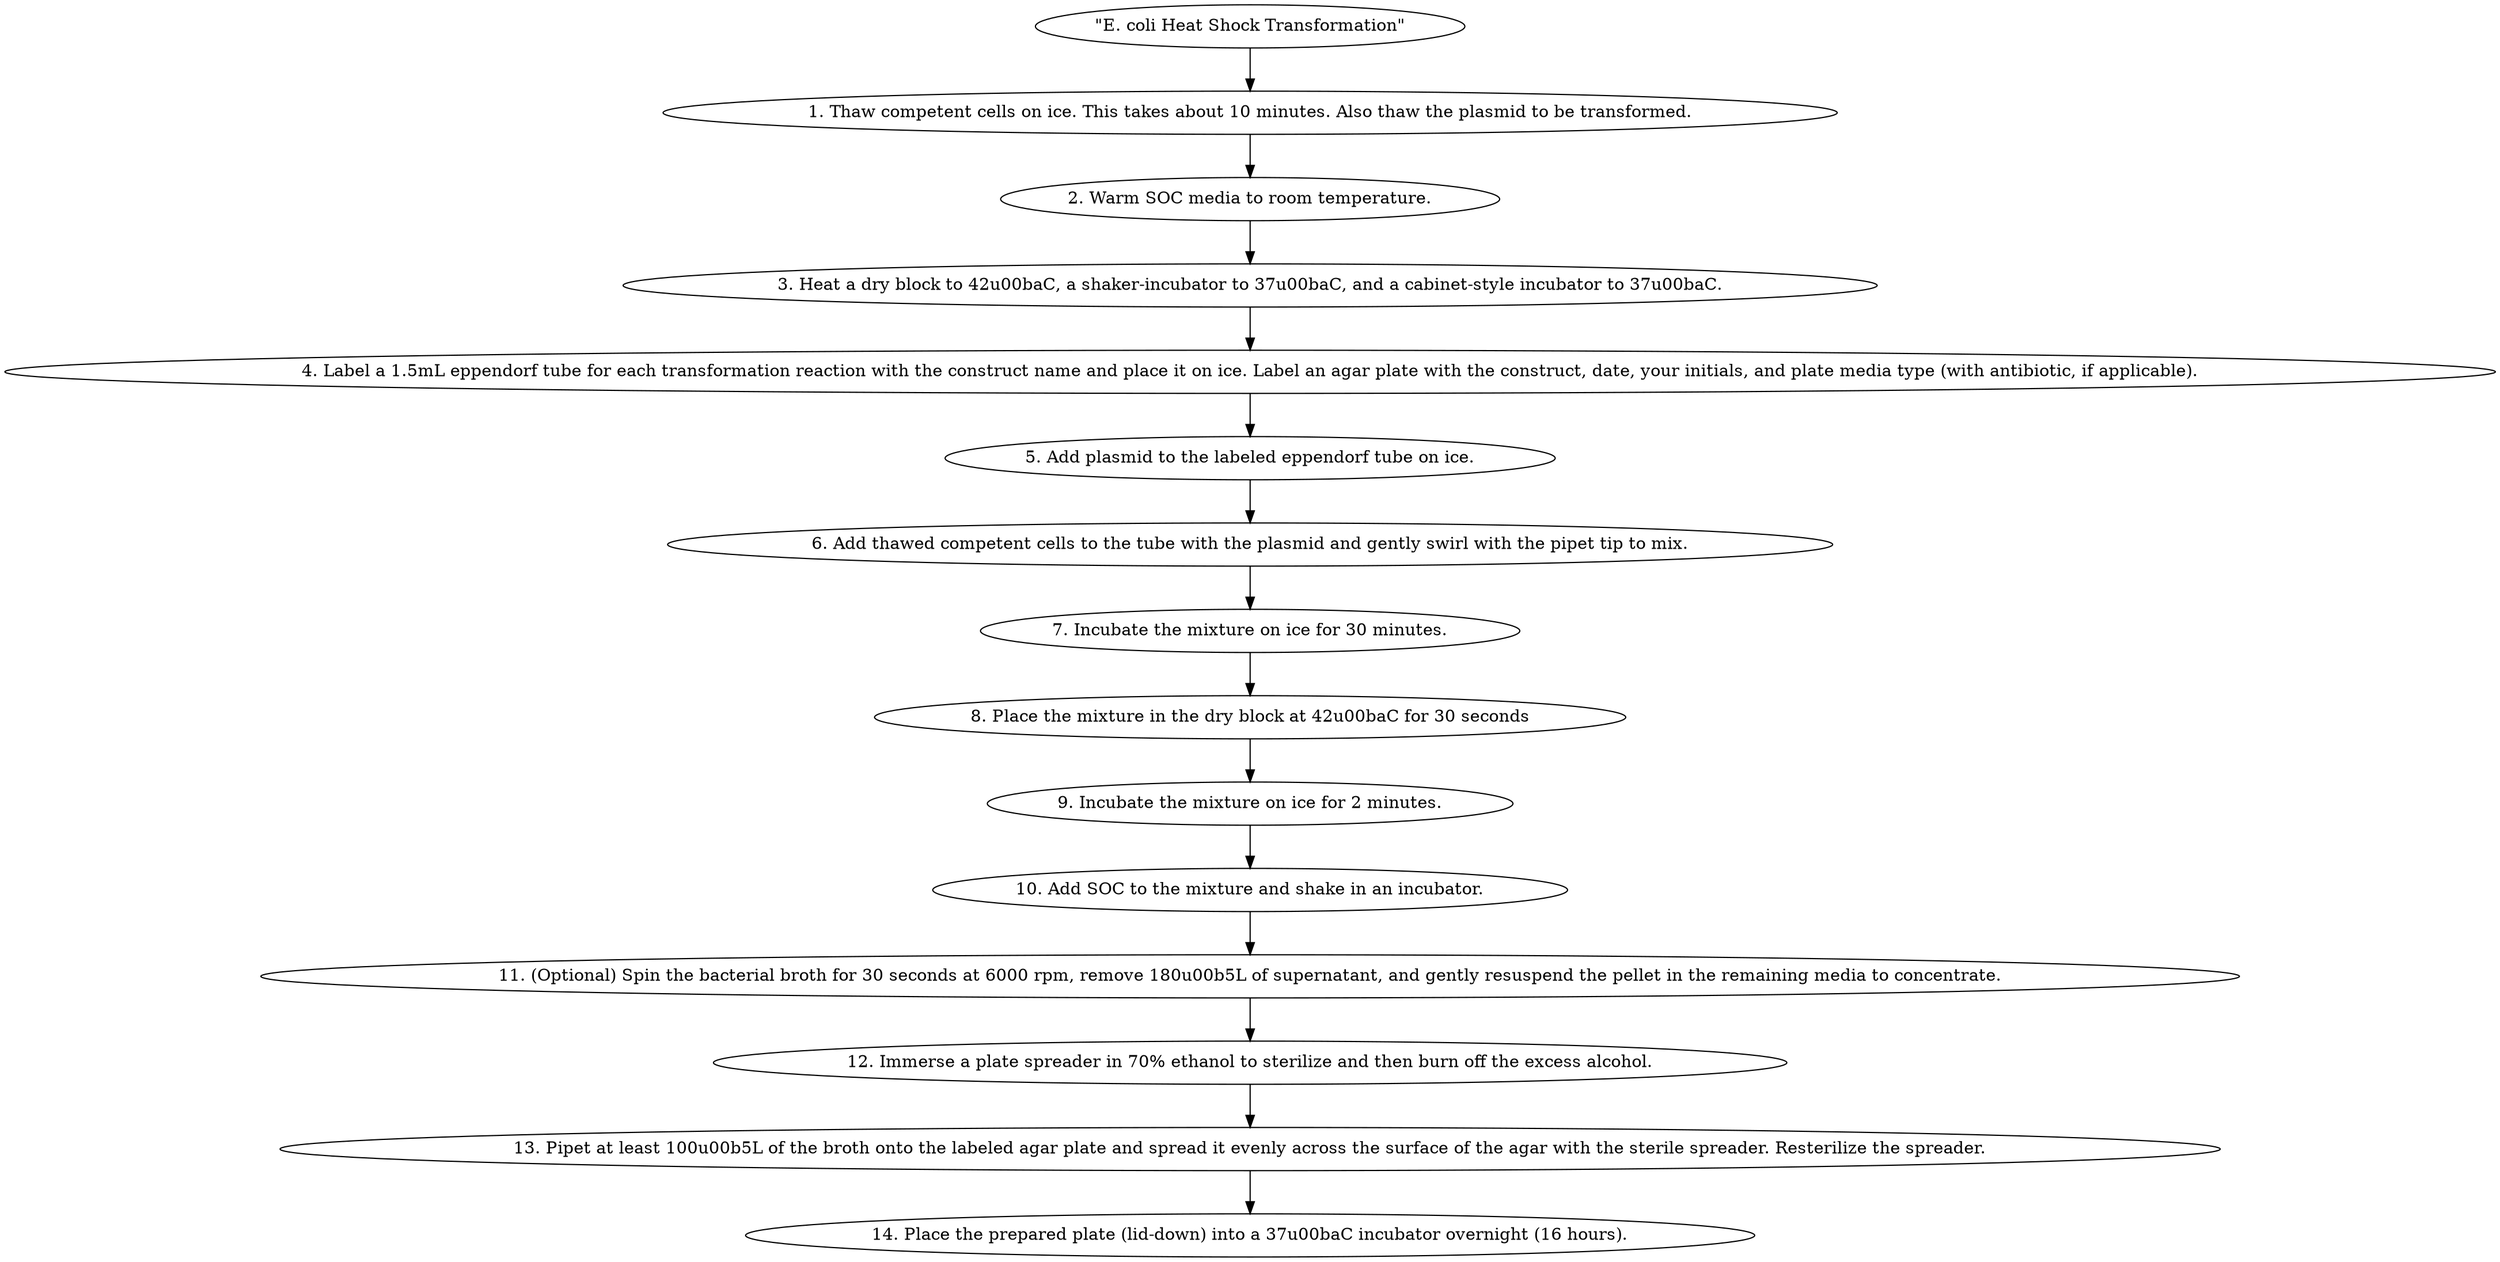 digraph EcoliHeatShockTransformation {
    // Define the title
    Title [label="\"E. coli Heat Shock Transformation\""];
    
    // Define steps
    Step1 [label="1. Thaw competent cells on ice. This takes about 10 minutes. Also thaw the plasmid to be transformed."];
    Step2 [label="2. Warm SOC media to room temperature."];
    Step3 [label="3. Heat a dry block to 42\u00baC, a shaker-incubator to 37\u00baC, and a cabinet-style incubator to 37\u00baC."];
    Step4 [label="4. Label a 1.5mL eppendorf tube for each transformation reaction with the construct name and place it on ice. Label an agar plate with the construct, date, your initials, and plate media type (with antibiotic, if applicable)."];
    Step5 [label="5. Add plasmid to the labeled eppendorf tube on ice."];
    Step6 [label="6. Add thawed competent cells to the tube with the plasmid and gently swirl with the pipet tip to mix."];
    Step7 [label="7. Incubate the mixture on ice for 30 minutes."];
    Step8 [label="8. Place the mixture in the dry block at 42\u00baC for 30 seconds"];
    Step9 [label="9. Incubate the mixture on ice for 2 minutes."];
    Step10 [label="10. Add SOC to the mixture and shake in an incubator."];
    Step11 [label="11. (Optional) Spin the bacterial broth for 30 seconds at 6000 rpm, remove 180\u00b5L of supernatant, and gently resuspend the pellet in the remaining media to concentrate."];
    Step12 [label="12. Immerse a plate spreader in 70% ethanol to sterilize and then burn off the excess alcohol."];
    Step13 [label="13. Pipet at least 100\u00b5L of the broth onto the labeled agar plate and spread it evenly across the surface of the agar with the sterile spreader. Resterilize the spreader."];
    Step14 [label="14. Place the prepared plate (lid-down) into a 37\u00baC incubator overnight (16 hours)."];

    // Define edges (sequence of steps)
    Title -> Step1;
    Step1 -> Step2;
    Step2 -> Step3;
    Step3 -> Step4;
    Step4 -> Step5;
    Step5 -> Step6;
    Step6 -> Step7;
    Step7 -> Step8;
    Step8 -> Step9;
    Step9 -> Step10;
    Step10 -> Step11;
    Step11 -> Step12;
    Step12 -> Step13;
    Step13 -> Step14;
}
